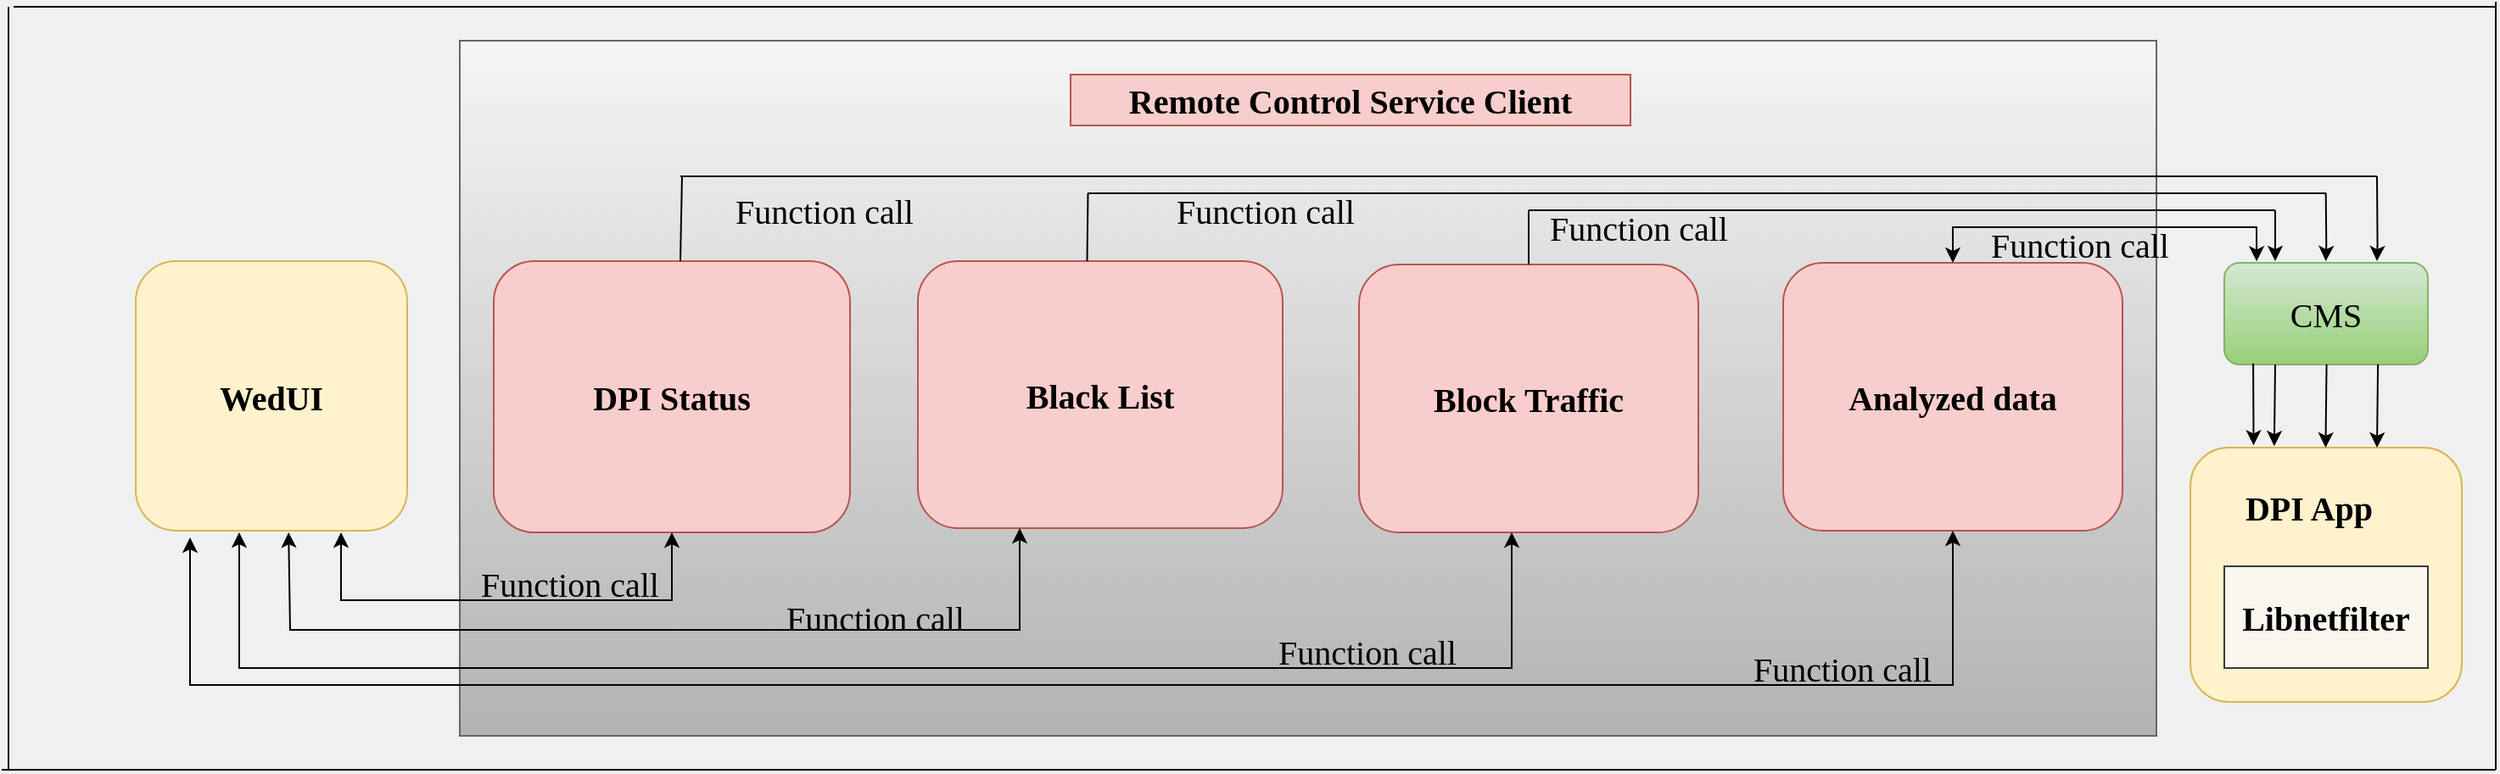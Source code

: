 <mxfile version="15.8.8" type="github">
  <diagram id="AZqq64l5wvCMfFvy8mDc" name="Page-1">
    <mxGraphModel dx="1730" dy="980" grid="0" gridSize="10" guides="1" tooltips="1" connect="1" arrows="1" fold="1" page="0" pageScale="1" pageWidth="8027" pageHeight="11069" background="#F0F0F0" math="0" shadow="0">
      <root>
        <mxCell id="0" />
        <mxCell id="1" parent="0" />
        <mxCell id="qf12VofWcmTvXpMIh8Xu-1" value="WedUI" style="rounded=1;whiteSpace=wrap;html=1;fontSize=20;fontStyle=1;fontFamily=Comic Sans MS;fillColor=#fff2cc;strokeColor=#d6b656;" parent="1" vertex="1">
          <mxGeometry x="209" y="160" width="160" height="159" as="geometry" />
        </mxCell>
        <mxCell id="qf12VofWcmTvXpMIh8Xu-3" value="" style="rounded=1;whiteSpace=wrap;html=1;fontFamily=Comic Sans MS;fontSize=20;fontStyle=1;fillColor=#fff2cc;strokeColor=#d6b656;" parent="1" vertex="1">
          <mxGeometry x="1420" y="270" width="160" height="150" as="geometry" />
        </mxCell>
        <mxCell id="qf12VofWcmTvXpMIh8Xu-39" value="" style="rounded=0;whiteSpace=wrap;html=1;fontFamily=Comic Sans MS;fontSize=20;fillColor=#f5f5f5;strokeColor=#666666;gradientColor=#b3b3b3;" parent="1" vertex="1">
          <mxGeometry x="400" y="30" width="1000" height="410" as="geometry" />
        </mxCell>
        <mxCell id="qf12VofWcmTvXpMIh8Xu-12" value="&lt;span style=&quot;font-weight: 700&quot;&gt;Remote Control Service Client&lt;/span&gt;" style="text;html=1;strokeColor=#b85450;fillColor=#f8cecc;align=center;verticalAlign=middle;whiteSpace=wrap;rounded=0;fontFamily=Comic Sans MS;fontSize=20;" parent="1" vertex="1">
          <mxGeometry x="760" y="50" width="330" height="30" as="geometry" />
        </mxCell>
        <mxCell id="qf12VofWcmTvXpMIh8Xu-13" value="DPI Status" style="rounded=1;whiteSpace=wrap;html=1;fontFamily=Comic Sans MS;fontSize=20;fontStyle=1;fillColor=#f8cecc;strokeColor=#b85450;" parent="1" vertex="1">
          <mxGeometry x="420" y="160" width="210" height="160" as="geometry" />
        </mxCell>
        <mxCell id="qf12VofWcmTvXpMIh8Xu-14" value="Black List" style="rounded=1;whiteSpace=wrap;html=1;fontFamily=Comic Sans MS;fontSize=20;fontStyle=1;fillColor=#f8cecc;strokeColor=#b85450;" parent="1" vertex="1">
          <mxGeometry x="670" y="160" width="215" height="157.5" as="geometry" />
        </mxCell>
        <mxCell id="qf12VofWcmTvXpMIh8Xu-15" value="Block Traffic" style="rounded=1;whiteSpace=wrap;html=1;fontFamily=Comic Sans MS;fontSize=20;fontStyle=1;fillColor=#f8cecc;strokeColor=#b85450;" parent="1" vertex="1">
          <mxGeometry x="930" y="162" width="200" height="158" as="geometry" />
        </mxCell>
        <mxCell id="qf12VofWcmTvXpMIh8Xu-16" value="" style="endArrow=classic;html=1;rounded=0;fontFamily=Comic Sans MS;fontSize=20;" parent="1" edge="1">
          <mxGeometry width="50" height="50" relative="1" as="geometry">
            <mxPoint x="1470" y="130" as="sourcePoint" />
            <mxPoint x="1470" y="160" as="targetPoint" />
          </mxGeometry>
        </mxCell>
        <mxCell id="qf12VofWcmTvXpMIh8Xu-17" value="" style="endArrow=classic;html=1;rounded=0;fontFamily=Comic Sans MS;fontSize=20;entryX=0.25;entryY=0;entryDx=0;entryDy=0;" parent="1" edge="1">
          <mxGeometry width="50" height="50" relative="1" as="geometry">
            <mxPoint x="1499.85" y="120" as="sourcePoint" />
            <mxPoint x="1499.85" y="160" as="targetPoint" />
            <Array as="points">
              <mxPoint x="1500.14" y="150" />
            </Array>
          </mxGeometry>
        </mxCell>
        <mxCell id="qf12VofWcmTvXpMIh8Xu-18" value="" style="endArrow=classic;html=1;rounded=0;fontFamily=Comic Sans MS;fontSize=20;entryX=0.25;entryY=0;entryDx=0;entryDy=0;" parent="1" edge="1">
          <mxGeometry width="50" height="50" relative="1" as="geometry">
            <mxPoint x="1530" y="110" as="sourcePoint" />
            <mxPoint x="1530" y="160" as="targetPoint" />
            <Array as="points">
              <mxPoint x="1530.29" y="150" />
            </Array>
          </mxGeometry>
        </mxCell>
        <mxCell id="qf12VofWcmTvXpMIh8Xu-20" value="" style="endArrow=none;html=1;rounded=0;fontFamily=Comic Sans MS;fontSize=20;exitX=0.5;exitY=0;exitDx=0;exitDy=0;" parent="1" source="qf12VofWcmTvXpMIh8Xu-15" edge="1">
          <mxGeometry width="50" height="50" relative="1" as="geometry">
            <mxPoint x="1010" y="170" as="sourcePoint" />
            <mxPoint x="1030" y="130" as="targetPoint" />
          </mxGeometry>
        </mxCell>
        <mxCell id="qf12VofWcmTvXpMIh8Xu-21" value="" style="endArrow=none;html=1;rounded=0;fontFamily=Comic Sans MS;fontSize=20;" parent="1" edge="1">
          <mxGeometry width="50" height="50" relative="1" as="geometry">
            <mxPoint x="1030" y="130" as="sourcePoint" />
            <mxPoint x="1470" y="130" as="targetPoint" />
          </mxGeometry>
        </mxCell>
        <mxCell id="qf12VofWcmTvXpMIh8Xu-22" value="" style="endArrow=none;html=1;rounded=0;fontFamily=Comic Sans MS;fontSize=20;exitX=0.5;exitY=0;exitDx=0;exitDy=0;" parent="1" edge="1">
          <mxGeometry width="50" height="50" relative="1" as="geometry">
            <mxPoint x="769.75" y="160" as="sourcePoint" />
            <mxPoint x="770.25" y="120" as="targetPoint" />
          </mxGeometry>
        </mxCell>
        <mxCell id="qf12VofWcmTvXpMIh8Xu-23" value="" style="endArrow=none;html=1;rounded=0;fontFamily=Comic Sans MS;fontSize=20;exitX=0.5;exitY=0;exitDx=0;exitDy=0;" parent="1" edge="1">
          <mxGeometry width="50" height="50" relative="1" as="geometry">
            <mxPoint x="530" y="160" as="sourcePoint" />
            <mxPoint x="531" y="110" as="targetPoint" />
          </mxGeometry>
        </mxCell>
        <mxCell id="qf12VofWcmTvXpMIh8Xu-24" value="" style="endArrow=none;html=1;rounded=0;fontFamily=Comic Sans MS;fontSize=20;" parent="1" edge="1">
          <mxGeometry width="50" height="50" relative="1" as="geometry">
            <mxPoint x="770" y="120" as="sourcePoint" />
            <mxPoint x="1500" y="120" as="targetPoint" />
          </mxGeometry>
        </mxCell>
        <mxCell id="qf12VofWcmTvXpMIh8Xu-25" value="" style="endArrow=none;html=1;rounded=0;fontFamily=Comic Sans MS;fontSize=20;" parent="1" edge="1">
          <mxGeometry width="50" height="50" relative="1" as="geometry">
            <mxPoint x="530" y="110" as="sourcePoint" />
            <mxPoint x="1530" y="110" as="targetPoint" />
          </mxGeometry>
        </mxCell>
        <mxCell id="qf12VofWcmTvXpMIh8Xu-26" value="&lt;span style=&quot;font-weight: 700&quot;&gt;DPI App&lt;/span&gt;" style="text;html=1;strokeColor=none;fillColor=none;align=center;verticalAlign=middle;whiteSpace=wrap;rounded=0;fontFamily=Comic Sans MS;fontSize=20;fontColor=none;" parent="1" vertex="1">
          <mxGeometry x="1430" y="290" width="120" height="30" as="geometry" />
        </mxCell>
        <mxCell id="qf12VofWcmTvXpMIh8Xu-30" value="" style="rounded=0;whiteSpace=wrap;html=1;fontFamily=Comic Sans MS;fontSize=20;fontColor=none;" parent="1" vertex="1">
          <mxGeometry x="1440" y="340" width="110" height="60" as="geometry" />
        </mxCell>
        <mxCell id="qf12VofWcmTvXpMIh8Xu-28" value="Libnetfilter" style="text;html=1;strokeColor=#36393d;fillColor=#f9f7ed;align=center;verticalAlign=middle;whiteSpace=wrap;rounded=0;fontFamily=Comic Sans MS;fontSize=20;fontStyle=1" parent="1" vertex="1">
          <mxGeometry x="1440" y="340" width="120" height="60" as="geometry" />
        </mxCell>
        <mxCell id="qf12VofWcmTvXpMIh8Xu-31" value="Function call" style="text;html=1;strokeColor=none;fillColor=none;align=center;verticalAlign=middle;whiteSpace=wrap;rounded=0;fontFamily=Comic Sans MS;fontSize=20;fontColor=none;" parent="1" vertex="1">
          <mxGeometry x="530" y="120" width="170" height="20" as="geometry" />
        </mxCell>
        <mxCell id="qf12VofWcmTvXpMIh8Xu-33" value="Function call" style="text;html=1;strokeColor=none;fillColor=none;align=center;verticalAlign=middle;whiteSpace=wrap;rounded=0;fontFamily=Comic Sans MS;fontSize=20;fontColor=none;" parent="1" vertex="1">
          <mxGeometry x="790" y="120" width="170" height="20" as="geometry" />
        </mxCell>
        <mxCell id="qf12VofWcmTvXpMIh8Xu-34" value="Function call" style="text;html=1;strokeColor=none;fillColor=none;align=center;verticalAlign=middle;whiteSpace=wrap;rounded=0;fontFamily=Comic Sans MS;fontSize=20;fontColor=none;" parent="1" vertex="1">
          <mxGeometry x="1010" y="130" width="170" height="20" as="geometry" />
        </mxCell>
        <mxCell id="qf12VofWcmTvXpMIh8Xu-35" value="" style="endArrow=classic;startArrow=classic;html=1;rounded=0;fontFamily=Comic Sans MS;fontSize=20;fontColor=none;exitX=0.565;exitY=1.042;exitDx=0;exitDy=0;exitPerimeter=0;" parent="1" edge="1">
          <mxGeometry width="50" height="50" relative="1" as="geometry">
            <mxPoint x="299.1" y="320.02" as="sourcePoint" />
            <mxPoint x="730" y="317.5" as="targetPoint" />
            <Array as="points">
              <mxPoint x="300" y="377.5" />
              <mxPoint x="730" y="377.5" />
            </Array>
          </mxGeometry>
        </mxCell>
        <mxCell id="qf12VofWcmTvXpMIh8Xu-36" value="" style="endArrow=classic;startArrow=classic;html=1;rounded=0;fontFamily=Comic Sans MS;fontSize=20;fontColor=none;entryX=0.5;entryY=1;entryDx=0;entryDy=0;" parent="1" target="qf12VofWcmTvXpMIh8Xu-13" edge="1">
          <mxGeometry width="50" height="50" relative="1" as="geometry">
            <mxPoint x="330" y="320" as="sourcePoint" />
            <mxPoint x="680" y="320" as="targetPoint" />
            <Array as="points">
              <mxPoint x="330" y="360" />
              <mxPoint x="390" y="360" />
              <mxPoint x="525" y="360" />
            </Array>
          </mxGeometry>
        </mxCell>
        <mxCell id="qf12VofWcmTvXpMIh8Xu-37" value="" style="endArrow=classic;startArrow=classic;html=1;rounded=0;fontFamily=Comic Sans MS;fontSize=20;fontColor=none;entryX=0.357;entryY=1;entryDx=0;entryDy=0;entryPerimeter=0;" parent="1" edge="1">
          <mxGeometry width="50" height="50" relative="1" as="geometry">
            <mxPoint x="1020" y="320" as="sourcePoint" />
            <mxPoint x="269.98" y="320" as="targetPoint" />
            <Array as="points">
              <mxPoint x="1020" y="400" />
              <mxPoint x="270" y="400" />
            </Array>
          </mxGeometry>
        </mxCell>
        <mxCell id="qf12VofWcmTvXpMIh8Xu-42" value="Function call" style="text;html=1;strokeColor=none;fillColor=none;align=center;verticalAlign=middle;whiteSpace=wrap;rounded=0;fontFamily=Comic Sans MS;fontSize=20;fontColor=none;" parent="1" vertex="1">
          <mxGeometry x="400" y="340" width="130" height="20" as="geometry" />
        </mxCell>
        <mxCell id="qf12VofWcmTvXpMIh8Xu-43" value="Function call" style="text;html=1;strokeColor=none;fillColor=none;align=center;verticalAlign=middle;whiteSpace=wrap;rounded=0;fontFamily=Comic Sans MS;fontSize=20;fontColor=none;" parent="1" vertex="1">
          <mxGeometry x="560" y="360" width="170" height="20" as="geometry" />
        </mxCell>
        <mxCell id="qf12VofWcmTvXpMIh8Xu-45" value="Function call" style="text;html=1;strokeColor=none;fillColor=none;align=center;verticalAlign=middle;whiteSpace=wrap;rounded=0;fontFamily=Comic Sans MS;fontSize=20;fontColor=none;" parent="1" vertex="1">
          <mxGeometry x="850" y="380" width="170" height="20" as="geometry" />
        </mxCell>
        <mxCell id="qf12VofWcmTvXpMIh8Xu-47" value="CMS" style="rounded=1;whiteSpace=wrap;html=1;fontFamily=Comic Sans MS;fontSize=20;fillColor=#d5e8d4;gradientColor=#97d077;strokeColor=#82b366;" parent="1" vertex="1">
          <mxGeometry x="1440" y="161" width="120" height="60" as="geometry" />
        </mxCell>
        <mxCell id="qf12VofWcmTvXpMIh8Xu-48" value="" style="endArrow=classic;html=1;rounded=0;fontFamily=Comic Sans MS;fontSize=20;fontColor=none;entryX=0.309;entryY=-0.006;entryDx=0;entryDy=0;entryPerimeter=0;exitX=0.25;exitY=1;exitDx=0;exitDy=0;" parent="1" source="qf12VofWcmTvXpMIh8Xu-47" target="qf12VofWcmTvXpMIh8Xu-3" edge="1">
          <mxGeometry width="50" height="50" relative="1" as="geometry">
            <mxPoint x="1260" y="280" as="sourcePoint" />
            <mxPoint x="1310" y="230" as="targetPoint" />
          </mxGeometry>
        </mxCell>
        <mxCell id="qf12VofWcmTvXpMIh8Xu-49" value="" style="endArrow=classic;html=1;rounded=0;fontFamily=Comic Sans MS;fontSize=20;fontColor=none;entryX=0.309;entryY=-0.006;entryDx=0;entryDy=0;entryPerimeter=0;exitX=0.25;exitY=1;exitDx=0;exitDy=0;" parent="1" edge="1">
          <mxGeometry width="50" height="50" relative="1" as="geometry">
            <mxPoint x="1500.28" y="220.9" as="sourcePoint" />
            <mxPoint x="1499.72" y="270" as="targetPoint" />
          </mxGeometry>
        </mxCell>
        <mxCell id="qf12VofWcmTvXpMIh8Xu-50" value="" style="endArrow=classic;html=1;rounded=0;fontFamily=Comic Sans MS;fontSize=20;fontColor=none;entryX=0.309;entryY=-0.006;entryDx=0;entryDy=0;entryPerimeter=0;exitX=0.25;exitY=1;exitDx=0;exitDy=0;" parent="1" edge="1">
          <mxGeometry width="50" height="50" relative="1" as="geometry">
            <mxPoint x="1530.56" y="220.9" as="sourcePoint" />
            <mxPoint x="1530" y="270" as="targetPoint" />
          </mxGeometry>
        </mxCell>
        <mxCell id="qf12VofWcmTvXpMIh8Xu-55" value="" style="endArrow=none;html=1;rounded=0;fontFamily=Comic Sans MS;fontSize=20;fontColor=none;" parent="1" edge="1">
          <mxGeometry width="50" height="50" relative="1" as="geometry">
            <mxPoint x="134" y="460" as="sourcePoint" />
            <mxPoint x="134" y="10" as="targetPoint" />
          </mxGeometry>
        </mxCell>
        <mxCell id="qf12VofWcmTvXpMIh8Xu-56" value="" style="endArrow=none;html=1;rounded=0;fontFamily=Comic Sans MS;fontSize=20;fontColor=none;" parent="1" edge="1">
          <mxGeometry width="50" height="50" relative="1" as="geometry">
            <mxPoint x="130" y="460" as="sourcePoint" />
            <mxPoint x="1600" y="460" as="targetPoint" />
          </mxGeometry>
        </mxCell>
        <mxCell id="qf12VofWcmTvXpMIh8Xu-57" value="" style="endArrow=none;html=1;rounded=0;fontFamily=Comic Sans MS;fontSize=20;fontColor=none;" parent="1" edge="1">
          <mxGeometry width="50" height="50" relative="1" as="geometry">
            <mxPoint x="1600" y="460" as="sourcePoint" />
            <mxPoint x="1600" y="7" as="targetPoint" />
          </mxGeometry>
        </mxCell>
        <mxCell id="qf12VofWcmTvXpMIh8Xu-58" value="" style="endArrow=none;html=1;rounded=0;fontFamily=Comic Sans MS;fontSize=20;fontColor=none;" parent="1" edge="1">
          <mxGeometry width="50" height="50" relative="1" as="geometry">
            <mxPoint x="137" y="10" as="sourcePoint" />
            <mxPoint x="1600" y="10" as="targetPoint" />
          </mxGeometry>
        </mxCell>
        <mxCell id="qf12VofWcmTvXpMIh8Xu-60" value="Analyzed data" style="rounded=1;whiteSpace=wrap;html=1;fontFamily=Comic Sans MS;fontSize=20;fontStyle=1;fillColor=#f8cecc;strokeColor=#b85450;" parent="1" vertex="1">
          <mxGeometry x="1180" y="161" width="200" height="158" as="geometry" />
        </mxCell>
        <mxCell id="qf12VofWcmTvXpMIh8Xu-61" value="" style="endArrow=classic;startArrow=classic;html=1;rounded=0;fontFamily=Comic Sans MS;fontSize=20;fontColor=none;exitX=0.5;exitY=0;exitDx=0;exitDy=0;entryX=0.159;entryY=-0.014;entryDx=0;entryDy=0;entryPerimeter=0;" parent="1" source="qf12VofWcmTvXpMIh8Xu-60" target="qf12VofWcmTvXpMIh8Xu-47" edge="1">
          <mxGeometry width="50" height="50" relative="1" as="geometry">
            <mxPoint x="1330" y="190" as="sourcePoint" />
            <mxPoint x="1420" y="170" as="targetPoint" />
            <Array as="points">
              <mxPoint x="1280" y="140" />
              <mxPoint x="1459" y="140" />
            </Array>
          </mxGeometry>
        </mxCell>
        <mxCell id="qf12VofWcmTvXpMIh8Xu-63" value="" style="endArrow=classic;html=1;rounded=0;fontFamily=Comic Sans MS;fontSize=20;fontColor=none;entryX=0.233;entryY=-0.009;entryDx=0;entryDy=0;entryPerimeter=0;exitX=0.142;exitY=0.99;exitDx=0;exitDy=0;exitPerimeter=0;" parent="1" source="qf12VofWcmTvXpMIh8Xu-47" target="qf12VofWcmTvXpMIh8Xu-3" edge="1">
          <mxGeometry width="50" height="50" relative="1" as="geometry">
            <mxPoint x="1440" y="280" as="sourcePoint" />
            <mxPoint x="1490" y="230" as="targetPoint" />
          </mxGeometry>
        </mxCell>
        <mxCell id="qf12VofWcmTvXpMIh8Xu-64" value="Function call" style="text;html=1;strokeColor=none;fillColor=none;align=center;verticalAlign=middle;whiteSpace=wrap;rounded=0;fontFamily=Comic Sans MS;fontSize=20;fontColor=none;" parent="1" vertex="1">
          <mxGeometry x="1270" y="140" width="170" height="20" as="geometry" />
        </mxCell>
        <mxCell id="qf12VofWcmTvXpMIh8Xu-65" value="" style="endArrow=classic;startArrow=classic;html=1;rounded=0;fontFamily=Comic Sans MS;fontSize=20;fontColor=none;exitX=0.5;exitY=1;exitDx=0;exitDy=0;" parent="1" source="qf12VofWcmTvXpMIh8Xu-60" edge="1">
          <mxGeometry width="50" height="50" relative="1" as="geometry">
            <mxPoint x="1000" y="320" as="sourcePoint" />
            <mxPoint x="241" y="323" as="targetPoint" />
            <Array as="points">
              <mxPoint x="1280" y="410" />
              <mxPoint x="241" y="410" />
            </Array>
          </mxGeometry>
        </mxCell>
        <mxCell id="qf12VofWcmTvXpMIh8Xu-66" value="Function call" style="text;html=1;strokeColor=none;fillColor=none;align=center;verticalAlign=middle;whiteSpace=wrap;rounded=0;fontFamily=Comic Sans MS;fontSize=20;fontColor=none;" parent="1" vertex="1">
          <mxGeometry x="1130" y="390" width="170" height="20" as="geometry" />
        </mxCell>
      </root>
    </mxGraphModel>
  </diagram>
</mxfile>
